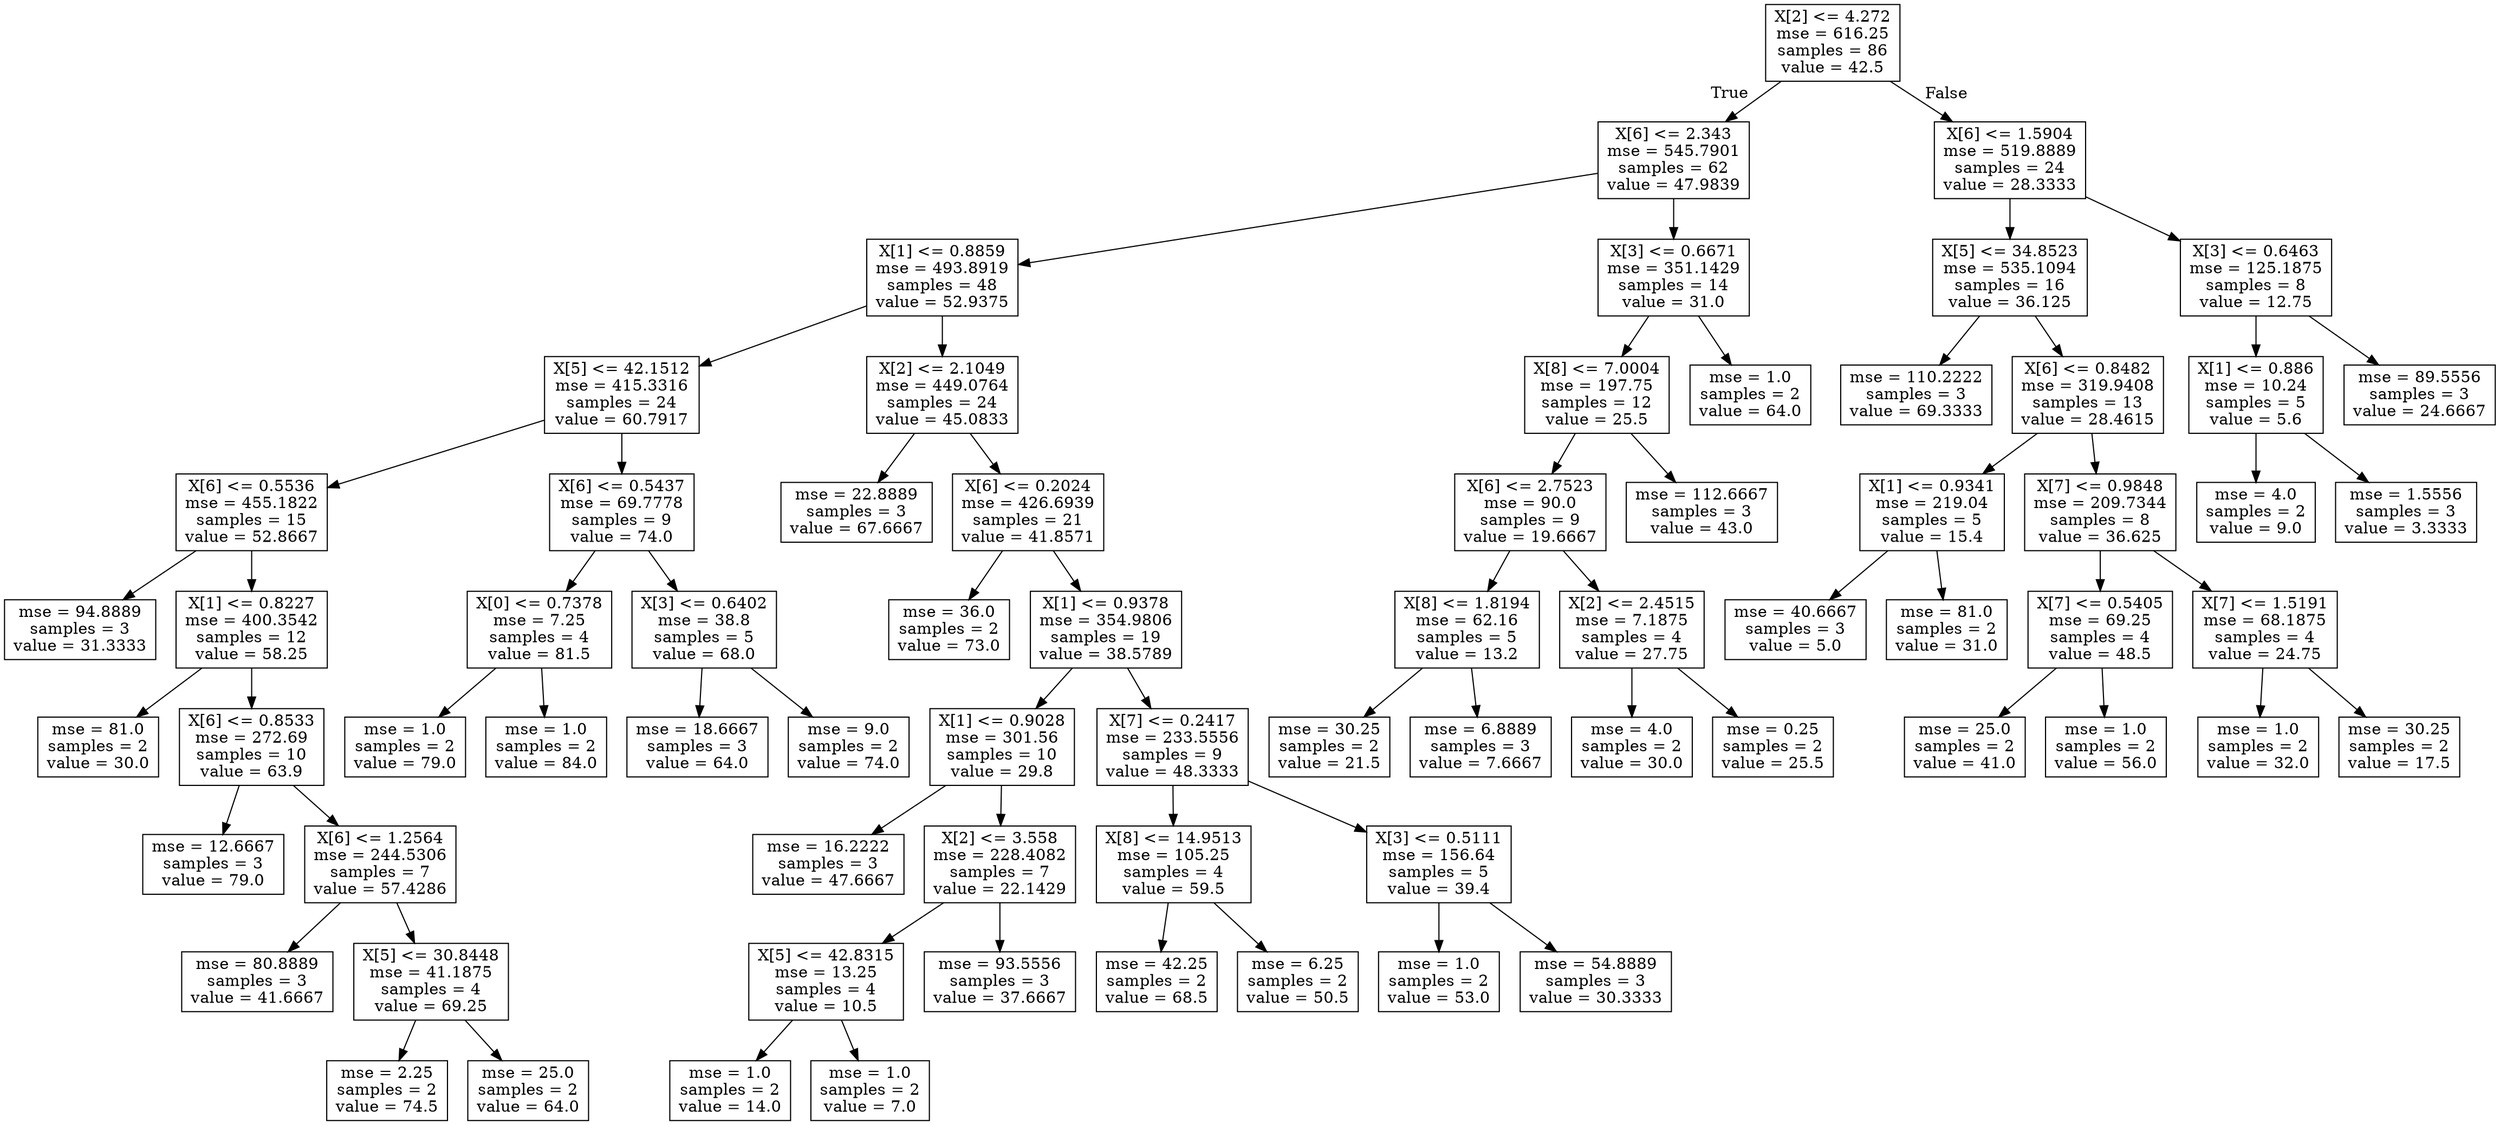 digraph Tree {
node [shape=box] ;
0 [label="X[2] <= 4.272\nmse = 616.25\nsamples = 86\nvalue = 42.5"] ;
1 [label="X[6] <= 2.343\nmse = 545.7901\nsamples = 62\nvalue = 47.9839"] ;
0 -> 1 [labeldistance=2.5, labelangle=45, headlabel="True"] ;
2 [label="X[1] <= 0.8859\nmse = 493.8919\nsamples = 48\nvalue = 52.9375"] ;
1 -> 2 ;
3 [label="X[5] <= 42.1512\nmse = 415.3316\nsamples = 24\nvalue = 60.7917"] ;
2 -> 3 ;
4 [label="X[6] <= 0.5536\nmse = 455.1822\nsamples = 15\nvalue = 52.8667"] ;
3 -> 4 ;
5 [label="mse = 94.8889\nsamples = 3\nvalue = 31.3333"] ;
4 -> 5 ;
6 [label="X[1] <= 0.8227\nmse = 400.3542\nsamples = 12\nvalue = 58.25"] ;
4 -> 6 ;
7 [label="mse = 81.0\nsamples = 2\nvalue = 30.0"] ;
6 -> 7 ;
8 [label="X[6] <= 0.8533\nmse = 272.69\nsamples = 10\nvalue = 63.9"] ;
6 -> 8 ;
9 [label="mse = 12.6667\nsamples = 3\nvalue = 79.0"] ;
8 -> 9 ;
10 [label="X[6] <= 1.2564\nmse = 244.5306\nsamples = 7\nvalue = 57.4286"] ;
8 -> 10 ;
11 [label="mse = 80.8889\nsamples = 3\nvalue = 41.6667"] ;
10 -> 11 ;
12 [label="X[5] <= 30.8448\nmse = 41.1875\nsamples = 4\nvalue = 69.25"] ;
10 -> 12 ;
13 [label="mse = 2.25\nsamples = 2\nvalue = 74.5"] ;
12 -> 13 ;
14 [label="mse = 25.0\nsamples = 2\nvalue = 64.0"] ;
12 -> 14 ;
15 [label="X[6] <= 0.5437\nmse = 69.7778\nsamples = 9\nvalue = 74.0"] ;
3 -> 15 ;
16 [label="X[0] <= 0.7378\nmse = 7.25\nsamples = 4\nvalue = 81.5"] ;
15 -> 16 ;
17 [label="mse = 1.0\nsamples = 2\nvalue = 79.0"] ;
16 -> 17 ;
18 [label="mse = 1.0\nsamples = 2\nvalue = 84.0"] ;
16 -> 18 ;
19 [label="X[3] <= 0.6402\nmse = 38.8\nsamples = 5\nvalue = 68.0"] ;
15 -> 19 ;
20 [label="mse = 18.6667\nsamples = 3\nvalue = 64.0"] ;
19 -> 20 ;
21 [label="mse = 9.0\nsamples = 2\nvalue = 74.0"] ;
19 -> 21 ;
22 [label="X[2] <= 2.1049\nmse = 449.0764\nsamples = 24\nvalue = 45.0833"] ;
2 -> 22 ;
23 [label="mse = 22.8889\nsamples = 3\nvalue = 67.6667"] ;
22 -> 23 ;
24 [label="X[6] <= 0.2024\nmse = 426.6939\nsamples = 21\nvalue = 41.8571"] ;
22 -> 24 ;
25 [label="mse = 36.0\nsamples = 2\nvalue = 73.0"] ;
24 -> 25 ;
26 [label="X[1] <= 0.9378\nmse = 354.9806\nsamples = 19\nvalue = 38.5789"] ;
24 -> 26 ;
27 [label="X[1] <= 0.9028\nmse = 301.56\nsamples = 10\nvalue = 29.8"] ;
26 -> 27 ;
28 [label="mse = 16.2222\nsamples = 3\nvalue = 47.6667"] ;
27 -> 28 ;
29 [label="X[2] <= 3.558\nmse = 228.4082\nsamples = 7\nvalue = 22.1429"] ;
27 -> 29 ;
30 [label="X[5] <= 42.8315\nmse = 13.25\nsamples = 4\nvalue = 10.5"] ;
29 -> 30 ;
31 [label="mse = 1.0\nsamples = 2\nvalue = 14.0"] ;
30 -> 31 ;
32 [label="mse = 1.0\nsamples = 2\nvalue = 7.0"] ;
30 -> 32 ;
33 [label="mse = 93.5556\nsamples = 3\nvalue = 37.6667"] ;
29 -> 33 ;
34 [label="X[7] <= 0.2417\nmse = 233.5556\nsamples = 9\nvalue = 48.3333"] ;
26 -> 34 ;
35 [label="X[8] <= 14.9513\nmse = 105.25\nsamples = 4\nvalue = 59.5"] ;
34 -> 35 ;
36 [label="mse = 42.25\nsamples = 2\nvalue = 68.5"] ;
35 -> 36 ;
37 [label="mse = 6.25\nsamples = 2\nvalue = 50.5"] ;
35 -> 37 ;
38 [label="X[3] <= 0.5111\nmse = 156.64\nsamples = 5\nvalue = 39.4"] ;
34 -> 38 ;
39 [label="mse = 1.0\nsamples = 2\nvalue = 53.0"] ;
38 -> 39 ;
40 [label="mse = 54.8889\nsamples = 3\nvalue = 30.3333"] ;
38 -> 40 ;
41 [label="X[3] <= 0.6671\nmse = 351.1429\nsamples = 14\nvalue = 31.0"] ;
1 -> 41 ;
42 [label="X[8] <= 7.0004\nmse = 197.75\nsamples = 12\nvalue = 25.5"] ;
41 -> 42 ;
43 [label="X[6] <= 2.7523\nmse = 90.0\nsamples = 9\nvalue = 19.6667"] ;
42 -> 43 ;
44 [label="X[8] <= 1.8194\nmse = 62.16\nsamples = 5\nvalue = 13.2"] ;
43 -> 44 ;
45 [label="mse = 30.25\nsamples = 2\nvalue = 21.5"] ;
44 -> 45 ;
46 [label="mse = 6.8889\nsamples = 3\nvalue = 7.6667"] ;
44 -> 46 ;
47 [label="X[2] <= 2.4515\nmse = 7.1875\nsamples = 4\nvalue = 27.75"] ;
43 -> 47 ;
48 [label="mse = 4.0\nsamples = 2\nvalue = 30.0"] ;
47 -> 48 ;
49 [label="mse = 0.25\nsamples = 2\nvalue = 25.5"] ;
47 -> 49 ;
50 [label="mse = 112.6667\nsamples = 3\nvalue = 43.0"] ;
42 -> 50 ;
51 [label="mse = 1.0\nsamples = 2\nvalue = 64.0"] ;
41 -> 51 ;
52 [label="X[6] <= 1.5904\nmse = 519.8889\nsamples = 24\nvalue = 28.3333"] ;
0 -> 52 [labeldistance=2.5, labelangle=-45, headlabel="False"] ;
53 [label="X[5] <= 34.8523\nmse = 535.1094\nsamples = 16\nvalue = 36.125"] ;
52 -> 53 ;
54 [label="mse = 110.2222\nsamples = 3\nvalue = 69.3333"] ;
53 -> 54 ;
55 [label="X[6] <= 0.8482\nmse = 319.9408\nsamples = 13\nvalue = 28.4615"] ;
53 -> 55 ;
56 [label="X[1] <= 0.9341\nmse = 219.04\nsamples = 5\nvalue = 15.4"] ;
55 -> 56 ;
57 [label="mse = 40.6667\nsamples = 3\nvalue = 5.0"] ;
56 -> 57 ;
58 [label="mse = 81.0\nsamples = 2\nvalue = 31.0"] ;
56 -> 58 ;
59 [label="X[7] <= 0.9848\nmse = 209.7344\nsamples = 8\nvalue = 36.625"] ;
55 -> 59 ;
60 [label="X[7] <= 0.5405\nmse = 69.25\nsamples = 4\nvalue = 48.5"] ;
59 -> 60 ;
61 [label="mse = 25.0\nsamples = 2\nvalue = 41.0"] ;
60 -> 61 ;
62 [label="mse = 1.0\nsamples = 2\nvalue = 56.0"] ;
60 -> 62 ;
63 [label="X[7] <= 1.5191\nmse = 68.1875\nsamples = 4\nvalue = 24.75"] ;
59 -> 63 ;
64 [label="mse = 1.0\nsamples = 2\nvalue = 32.0"] ;
63 -> 64 ;
65 [label="mse = 30.25\nsamples = 2\nvalue = 17.5"] ;
63 -> 65 ;
66 [label="X[3] <= 0.6463\nmse = 125.1875\nsamples = 8\nvalue = 12.75"] ;
52 -> 66 ;
67 [label="X[1] <= 0.886\nmse = 10.24\nsamples = 5\nvalue = 5.6"] ;
66 -> 67 ;
68 [label="mse = 4.0\nsamples = 2\nvalue = 9.0"] ;
67 -> 68 ;
69 [label="mse = 1.5556\nsamples = 3\nvalue = 3.3333"] ;
67 -> 69 ;
70 [label="mse = 89.5556\nsamples = 3\nvalue = 24.6667"] ;
66 -> 70 ;
}